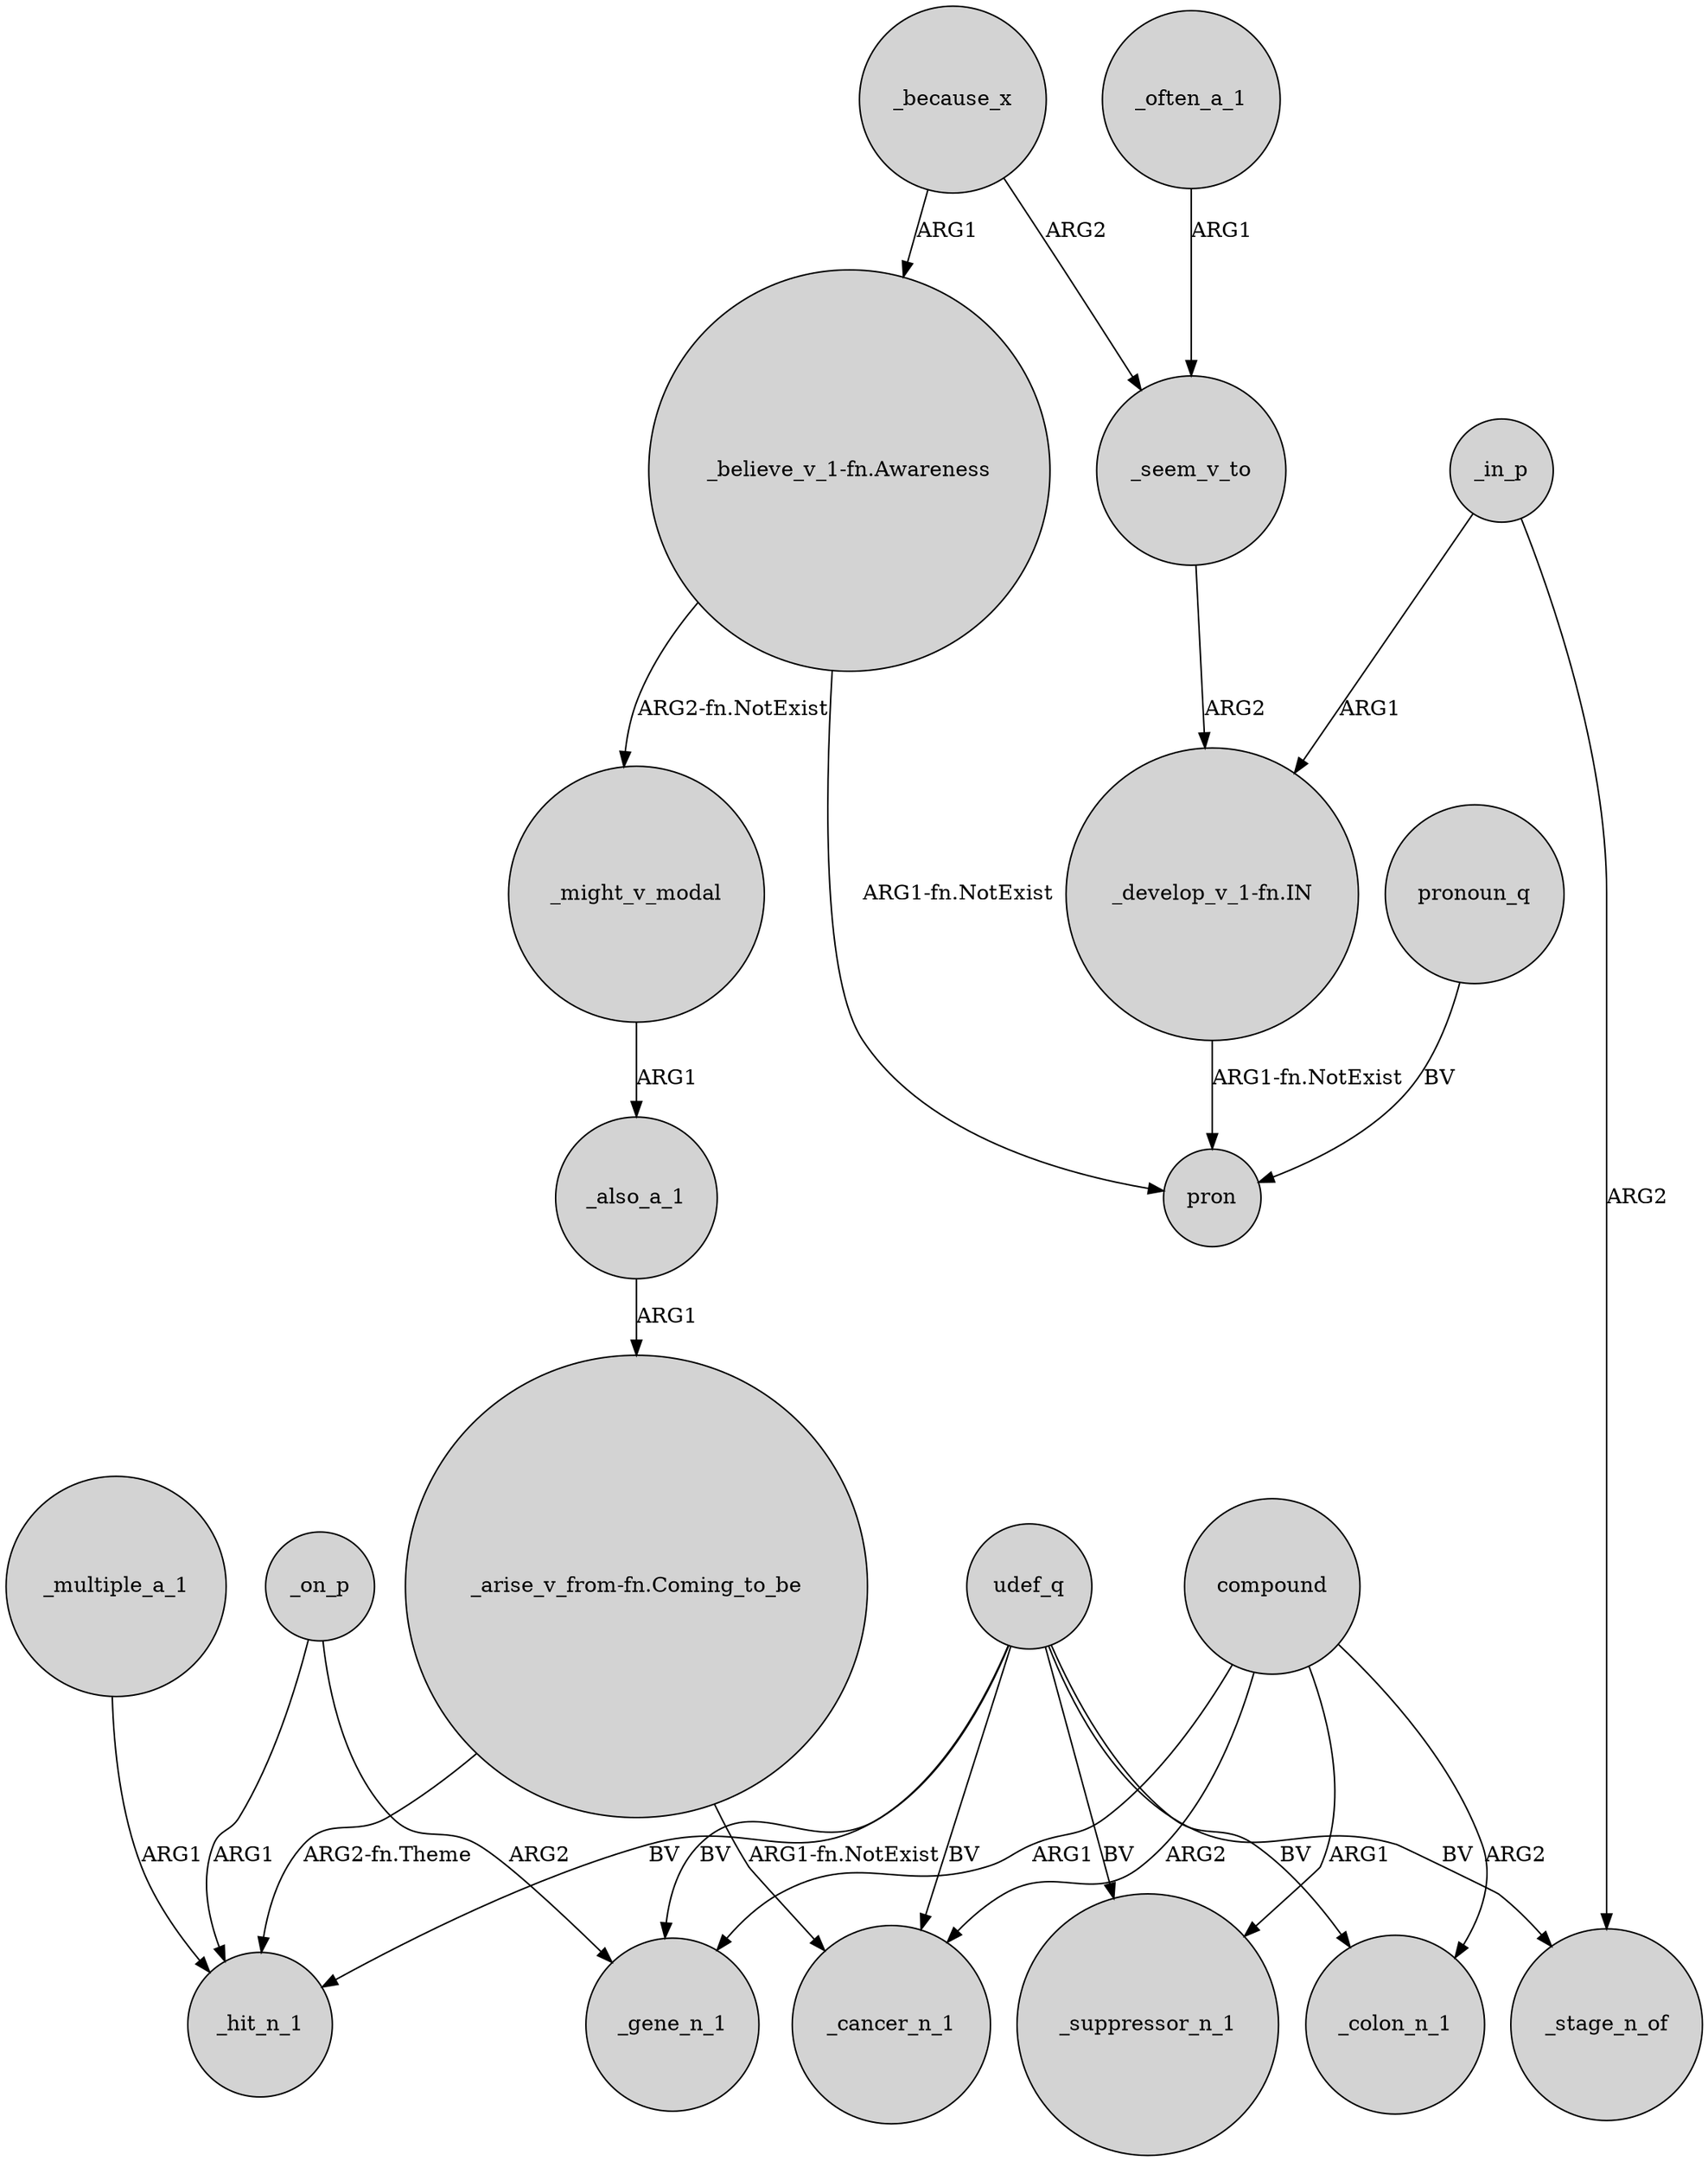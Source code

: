 digraph {
	node [shape=circle style=filled]
	compound -> _suppressor_n_1 [label=ARG1]
	_seem_v_to -> "_develop_v_1-fn.IN" [label=ARG2]
	udef_q -> _hit_n_1 [label=BV]
	udef_q -> _cancer_n_1 [label=BV]
	_because_x -> "_believe_v_1-fn.Awareness" [label=ARG1]
	_in_p -> "_develop_v_1-fn.IN" [label=ARG1]
	_multiple_a_1 -> _hit_n_1 [label=ARG1]
	_on_p -> _gene_n_1 [label=ARG2]
	_often_a_1 -> _seem_v_to [label=ARG1]
	udef_q -> _stage_n_of [label=BV]
	"_believe_v_1-fn.Awareness" -> _might_v_modal [label="ARG2-fn.NotExist"]
	"_arise_v_from-fn.Coming_to_be" -> _cancer_n_1 [label="ARG1-fn.NotExist"]
	udef_q -> _suppressor_n_1 [label=BV]
	udef_q -> _gene_n_1 [label=BV]
	_in_p -> _stage_n_of [label=ARG2]
	pronoun_q -> pron [label=BV]
	"_develop_v_1-fn.IN" -> pron [label="ARG1-fn.NotExist"]
	compound -> _cancer_n_1 [label=ARG2]
	_on_p -> _hit_n_1 [label=ARG1]
	compound -> _colon_n_1 [label=ARG2]
	udef_q -> _colon_n_1 [label=BV]
	_also_a_1 -> "_arise_v_from-fn.Coming_to_be" [label=ARG1]
	compound -> _gene_n_1 [label=ARG1]
	"_believe_v_1-fn.Awareness" -> pron [label="ARG1-fn.NotExist"]
	"_arise_v_from-fn.Coming_to_be" -> _hit_n_1 [label="ARG2-fn.Theme"]
	_might_v_modal -> _also_a_1 [label=ARG1]
	_because_x -> _seem_v_to [label=ARG2]
}
